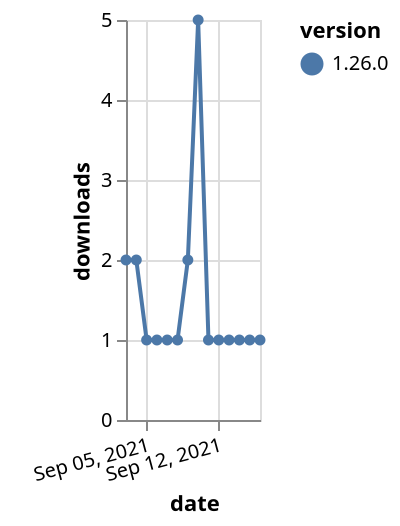 {"$schema": "https://vega.github.io/schema/vega-lite/v5.json", "description": "A simple bar chart with embedded data.", "data": {"values": [{"date": "2021-09-03", "total": 538, "delta": 2, "version": "1.26.0"}, {"date": "2021-09-04", "total": 540, "delta": 2, "version": "1.26.0"}, {"date": "2021-09-05", "total": 541, "delta": 1, "version": "1.26.0"}, {"date": "2021-09-06", "total": 542, "delta": 1, "version": "1.26.0"}, {"date": "2021-09-07", "total": 543, "delta": 1, "version": "1.26.0"}, {"date": "2021-09-08", "total": 544, "delta": 1, "version": "1.26.0"}, {"date": "2021-09-09", "total": 546, "delta": 2, "version": "1.26.0"}, {"date": "2021-09-10", "total": 551, "delta": 5, "version": "1.26.0"}, {"date": "2021-09-11", "total": 552, "delta": 1, "version": "1.26.0"}, {"date": "2021-09-12", "total": 553, "delta": 1, "version": "1.26.0"}, {"date": "2021-09-13", "total": 554, "delta": 1, "version": "1.26.0"}, {"date": "2021-09-14", "total": 555, "delta": 1, "version": "1.26.0"}, {"date": "2021-09-15", "total": 556, "delta": 1, "version": "1.26.0"}, {"date": "2021-09-16", "total": 557, "delta": 1, "version": "1.26.0"}]}, "width": "container", "mark": {"type": "line", "point": {"filled": true}}, "encoding": {"x": {"field": "date", "type": "temporal", "timeUnit": "yearmonthdate", "title": "date", "axis": {"labelAngle": -15}}, "y": {"field": "delta", "type": "quantitative", "title": "downloads"}, "color": {"field": "version", "type": "nominal"}, "tooltip": {"field": "delta"}}}